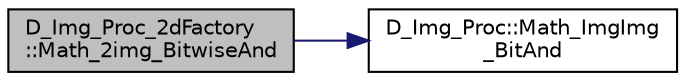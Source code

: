 digraph "D_Img_Proc_2dFactory::Math_2img_BitwiseAnd"
{
 // LATEX_PDF_SIZE
  edge [fontname="Helvetica",fontsize="10",labelfontname="Helvetica",labelfontsize="10"];
  node [fontname="Helvetica",fontsize="10",shape=record];
  rankdir="LR";
  Node1 [label="D_Img_Proc_2dFactory\l::Math_2img_BitwiseAnd",height=0.2,width=0.4,color="black", fillcolor="grey75", style="filled", fontcolor="black",tooltip=" "];
  Node1 -> Node2 [color="midnightblue",fontsize="10",style="solid",fontname="Helvetica"];
  Node2 [label="D_Img_Proc::Math_ImgImg\l_BitAnd",height=0.2,width=0.4,color="black", fillcolor="white", style="filled",URL="$class_d___img___proc.html#afb039d52067ae951a400d1ae36666635",tooltip=" "];
}
